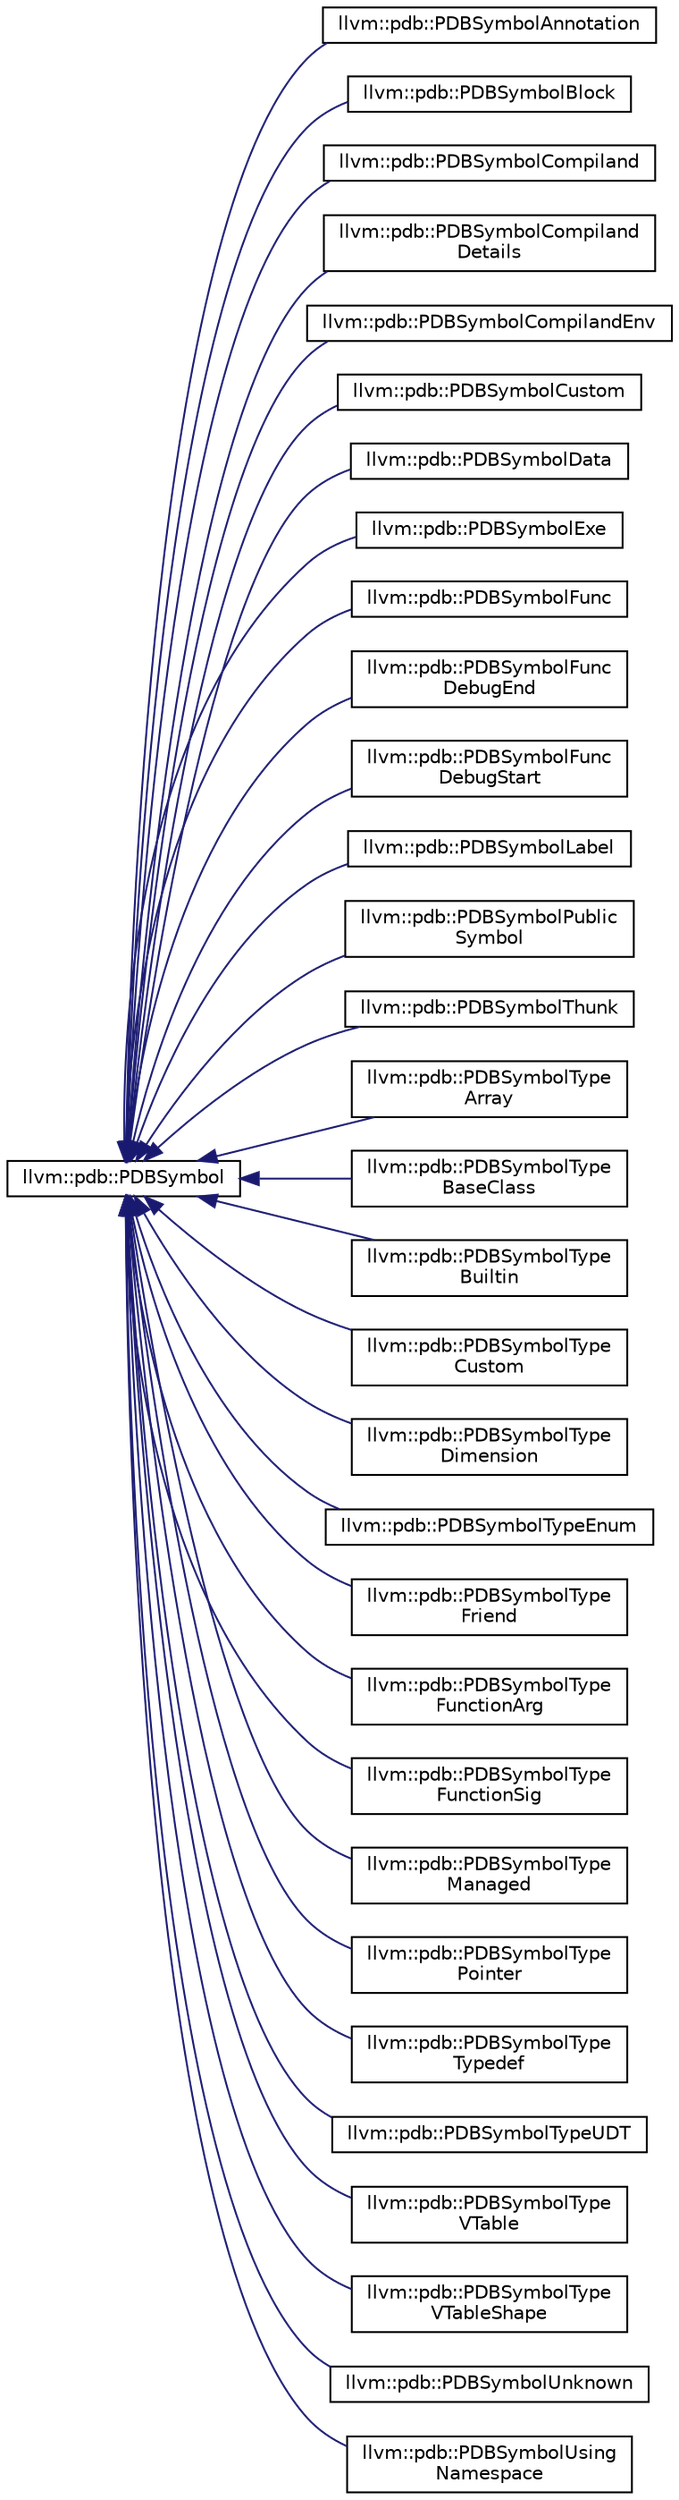digraph "Graphical Class Hierarchy"
{
 // LATEX_PDF_SIZE
  bgcolor="transparent";
  edge [fontname="Helvetica",fontsize="10",labelfontname="Helvetica",labelfontsize="10"];
  node [fontname="Helvetica",fontsize="10",shape="box"];
  rankdir="LR";
  Node0 [label="llvm::pdb::PDBSymbol",height=0.2,width=0.4,color="black",URL="$classllvm_1_1pdb_1_1PDBSymbol.html",tooltip="PDBSymbol defines the base of the inheritance hierarchy for concrete symbol types (e...."];
  Node0 -> Node1 [dir="back",color="midnightblue",fontsize="10",style="solid",fontname="Helvetica"];
  Node1 [label="llvm::pdb::PDBSymbolAnnotation",height=0.2,width=0.4,color="black",URL="$classllvm_1_1pdb_1_1PDBSymbolAnnotation.html",tooltip=" "];
  Node0 -> Node2 [dir="back",color="midnightblue",fontsize="10",style="solid",fontname="Helvetica"];
  Node2 [label="llvm::pdb::PDBSymbolBlock",height=0.2,width=0.4,color="black",URL="$classllvm_1_1pdb_1_1PDBSymbolBlock.html",tooltip=" "];
  Node0 -> Node3 [dir="back",color="midnightblue",fontsize="10",style="solid",fontname="Helvetica"];
  Node3 [label="llvm::pdb::PDBSymbolCompiland",height=0.2,width=0.4,color="black",URL="$classllvm_1_1pdb_1_1PDBSymbolCompiland.html",tooltip=" "];
  Node0 -> Node4 [dir="back",color="midnightblue",fontsize="10",style="solid",fontname="Helvetica"];
  Node4 [label="llvm::pdb::PDBSymbolCompiland\lDetails",height=0.2,width=0.4,color="black",URL="$classllvm_1_1pdb_1_1PDBSymbolCompilandDetails.html",tooltip=" "];
  Node0 -> Node5 [dir="back",color="midnightblue",fontsize="10",style="solid",fontname="Helvetica"];
  Node5 [label="llvm::pdb::PDBSymbolCompilandEnv",height=0.2,width=0.4,color="black",URL="$classllvm_1_1pdb_1_1PDBSymbolCompilandEnv.html",tooltip=" "];
  Node0 -> Node6 [dir="back",color="midnightblue",fontsize="10",style="solid",fontname="Helvetica"];
  Node6 [label="llvm::pdb::PDBSymbolCustom",height=0.2,width=0.4,color="black",URL="$classllvm_1_1pdb_1_1PDBSymbolCustom.html",tooltip="PDBSymbolCustom represents symbols that are compiler-specific and do not fit anywhere else in the lex..."];
  Node0 -> Node7 [dir="back",color="midnightblue",fontsize="10",style="solid",fontname="Helvetica"];
  Node7 [label="llvm::pdb::PDBSymbolData",height=0.2,width=0.4,color="black",URL="$classllvm_1_1pdb_1_1PDBSymbolData.html",tooltip=" "];
  Node0 -> Node8 [dir="back",color="midnightblue",fontsize="10",style="solid",fontname="Helvetica"];
  Node8 [label="llvm::pdb::PDBSymbolExe",height=0.2,width=0.4,color="black",URL="$classllvm_1_1pdb_1_1PDBSymbolExe.html",tooltip=" "];
  Node0 -> Node9 [dir="back",color="midnightblue",fontsize="10",style="solid",fontname="Helvetica"];
  Node9 [label="llvm::pdb::PDBSymbolFunc",height=0.2,width=0.4,color="black",URL="$classllvm_1_1pdb_1_1PDBSymbolFunc.html",tooltip=" "];
  Node0 -> Node10 [dir="back",color="midnightblue",fontsize="10",style="solid",fontname="Helvetica"];
  Node10 [label="llvm::pdb::PDBSymbolFunc\lDebugEnd",height=0.2,width=0.4,color="black",URL="$classllvm_1_1pdb_1_1PDBSymbolFuncDebugEnd.html",tooltip=" "];
  Node0 -> Node11 [dir="back",color="midnightblue",fontsize="10",style="solid",fontname="Helvetica"];
  Node11 [label="llvm::pdb::PDBSymbolFunc\lDebugStart",height=0.2,width=0.4,color="black",URL="$classllvm_1_1pdb_1_1PDBSymbolFuncDebugStart.html",tooltip=" "];
  Node0 -> Node12 [dir="back",color="midnightblue",fontsize="10",style="solid",fontname="Helvetica"];
  Node12 [label="llvm::pdb::PDBSymbolLabel",height=0.2,width=0.4,color="black",URL="$classllvm_1_1pdb_1_1PDBSymbolLabel.html",tooltip=" "];
  Node0 -> Node13 [dir="back",color="midnightblue",fontsize="10",style="solid",fontname="Helvetica"];
  Node13 [label="llvm::pdb::PDBSymbolPublic\lSymbol",height=0.2,width=0.4,color="black",URL="$classllvm_1_1pdb_1_1PDBSymbolPublicSymbol.html",tooltip=" "];
  Node0 -> Node14 [dir="back",color="midnightblue",fontsize="10",style="solid",fontname="Helvetica"];
  Node14 [label="llvm::pdb::PDBSymbolThunk",height=0.2,width=0.4,color="black",URL="$classllvm_1_1pdb_1_1PDBSymbolThunk.html",tooltip=" "];
  Node0 -> Node15 [dir="back",color="midnightblue",fontsize="10",style="solid",fontname="Helvetica"];
  Node15 [label="llvm::pdb::PDBSymbolType\lArray",height=0.2,width=0.4,color="black",URL="$classllvm_1_1pdb_1_1PDBSymbolTypeArray.html",tooltip=" "];
  Node0 -> Node16 [dir="back",color="midnightblue",fontsize="10",style="solid",fontname="Helvetica"];
  Node16 [label="llvm::pdb::PDBSymbolType\lBaseClass",height=0.2,width=0.4,color="black",URL="$classllvm_1_1pdb_1_1PDBSymbolTypeBaseClass.html",tooltip=" "];
  Node0 -> Node17 [dir="back",color="midnightblue",fontsize="10",style="solid",fontname="Helvetica"];
  Node17 [label="llvm::pdb::PDBSymbolType\lBuiltin",height=0.2,width=0.4,color="black",URL="$classllvm_1_1pdb_1_1PDBSymbolTypeBuiltin.html",tooltip=" "];
  Node0 -> Node18 [dir="back",color="midnightblue",fontsize="10",style="solid",fontname="Helvetica"];
  Node18 [label="llvm::pdb::PDBSymbolType\lCustom",height=0.2,width=0.4,color="black",URL="$classllvm_1_1pdb_1_1PDBSymbolTypeCustom.html",tooltip=" "];
  Node0 -> Node19 [dir="back",color="midnightblue",fontsize="10",style="solid",fontname="Helvetica"];
  Node19 [label="llvm::pdb::PDBSymbolType\lDimension",height=0.2,width=0.4,color="black",URL="$classllvm_1_1pdb_1_1PDBSymbolTypeDimension.html",tooltip=" "];
  Node0 -> Node20 [dir="back",color="midnightblue",fontsize="10",style="solid",fontname="Helvetica"];
  Node20 [label="llvm::pdb::PDBSymbolTypeEnum",height=0.2,width=0.4,color="black",URL="$classllvm_1_1pdb_1_1PDBSymbolTypeEnum.html",tooltip=" "];
  Node0 -> Node21 [dir="back",color="midnightblue",fontsize="10",style="solid",fontname="Helvetica"];
  Node21 [label="llvm::pdb::PDBSymbolType\lFriend",height=0.2,width=0.4,color="black",URL="$classllvm_1_1pdb_1_1PDBSymbolTypeFriend.html",tooltip=" "];
  Node0 -> Node22 [dir="back",color="midnightblue",fontsize="10",style="solid",fontname="Helvetica"];
  Node22 [label="llvm::pdb::PDBSymbolType\lFunctionArg",height=0.2,width=0.4,color="black",URL="$classllvm_1_1pdb_1_1PDBSymbolTypeFunctionArg.html",tooltip=" "];
  Node0 -> Node23 [dir="back",color="midnightblue",fontsize="10",style="solid",fontname="Helvetica"];
  Node23 [label="llvm::pdb::PDBSymbolType\lFunctionSig",height=0.2,width=0.4,color="black",URL="$classllvm_1_1pdb_1_1PDBSymbolTypeFunctionSig.html",tooltip=" "];
  Node0 -> Node24 [dir="back",color="midnightblue",fontsize="10",style="solid",fontname="Helvetica"];
  Node24 [label="llvm::pdb::PDBSymbolType\lManaged",height=0.2,width=0.4,color="black",URL="$classllvm_1_1pdb_1_1PDBSymbolTypeManaged.html",tooltip=" "];
  Node0 -> Node25 [dir="back",color="midnightblue",fontsize="10",style="solid",fontname="Helvetica"];
  Node25 [label="llvm::pdb::PDBSymbolType\lPointer",height=0.2,width=0.4,color="black",URL="$classllvm_1_1pdb_1_1PDBSymbolTypePointer.html",tooltip=" "];
  Node0 -> Node26 [dir="back",color="midnightblue",fontsize="10",style="solid",fontname="Helvetica"];
  Node26 [label="llvm::pdb::PDBSymbolType\lTypedef",height=0.2,width=0.4,color="black",URL="$classllvm_1_1pdb_1_1PDBSymbolTypeTypedef.html",tooltip=" "];
  Node0 -> Node27 [dir="back",color="midnightblue",fontsize="10",style="solid",fontname="Helvetica"];
  Node27 [label="llvm::pdb::PDBSymbolTypeUDT",height=0.2,width=0.4,color="black",URL="$classllvm_1_1pdb_1_1PDBSymbolTypeUDT.html",tooltip=" "];
  Node0 -> Node28 [dir="back",color="midnightblue",fontsize="10",style="solid",fontname="Helvetica"];
  Node28 [label="llvm::pdb::PDBSymbolType\lVTable",height=0.2,width=0.4,color="black",URL="$classllvm_1_1pdb_1_1PDBSymbolTypeVTable.html",tooltip=" "];
  Node0 -> Node29 [dir="back",color="midnightblue",fontsize="10",style="solid",fontname="Helvetica"];
  Node29 [label="llvm::pdb::PDBSymbolType\lVTableShape",height=0.2,width=0.4,color="black",URL="$classllvm_1_1pdb_1_1PDBSymbolTypeVTableShape.html",tooltip=" "];
  Node0 -> Node30 [dir="back",color="midnightblue",fontsize="10",style="solid",fontname="Helvetica"];
  Node30 [label="llvm::pdb::PDBSymbolUnknown",height=0.2,width=0.4,color="black",URL="$classllvm_1_1pdb_1_1PDBSymbolUnknown.html",tooltip=" "];
  Node0 -> Node31 [dir="back",color="midnightblue",fontsize="10",style="solid",fontname="Helvetica"];
  Node31 [label="llvm::pdb::PDBSymbolUsing\lNamespace",height=0.2,width=0.4,color="black",URL="$classllvm_1_1pdb_1_1PDBSymbolUsingNamespace.html",tooltip=" "];
}
